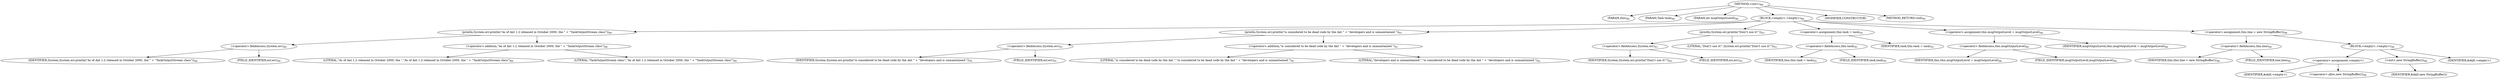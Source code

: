 digraph "&lt;init&gt;" {  
"22" [label = <(METHOD,&lt;init&gt;)<SUB>88</SUB>> ]
"4" [label = <(PARAM,this)<SUB>88</SUB>> ]
"23" [label = <(PARAM,Task task)<SUB>88</SUB>> ]
"24" [label = <(PARAM,int msgOutputLevel)<SUB>88</SUB>> ]
"25" [label = <(BLOCK,&lt;empty&gt;,&lt;empty&gt;)<SUB>88</SUB>> ]
"26" [label = <(println,System.err.println(&quot;As of Ant 1.2 released in October 2000, the &quot; + &quot;TaskOutputStream class&quot;))<SUB>89</SUB>> ]
"27" [label = <(&lt;operator&gt;.fieldAccess,System.err)<SUB>89</SUB>> ]
"28" [label = <(IDENTIFIER,System,System.err.println(&quot;As of Ant 1.2 released in October 2000, the &quot; + &quot;TaskOutputStream class&quot;))<SUB>89</SUB>> ]
"29" [label = <(FIELD_IDENTIFIER,err,err)<SUB>89</SUB>> ]
"30" [label = <(&lt;operator&gt;.addition,&quot;As of Ant 1.2 released in October 2000, the &quot; + &quot;TaskOutputStream class&quot;)<SUB>89</SUB>> ]
"31" [label = <(LITERAL,&quot;As of Ant 1.2 released in October 2000, the &quot;,&quot;As of Ant 1.2 released in October 2000, the &quot; + &quot;TaskOutputStream class&quot;)<SUB>89</SUB>> ]
"32" [label = <(LITERAL,&quot;TaskOutputStream class&quot;,&quot;As of Ant 1.2 released in October 2000, the &quot; + &quot;TaskOutputStream class&quot;)<SUB>90</SUB>> ]
"33" [label = <(println,System.err.println(&quot;is considered to be dead code by the Ant &quot; + &quot;developers and is unmaintained.&quot;))<SUB>91</SUB>> ]
"34" [label = <(&lt;operator&gt;.fieldAccess,System.err)<SUB>91</SUB>> ]
"35" [label = <(IDENTIFIER,System,System.err.println(&quot;is considered to be dead code by the Ant &quot; + &quot;developers and is unmaintained.&quot;))<SUB>91</SUB>> ]
"36" [label = <(FIELD_IDENTIFIER,err,err)<SUB>91</SUB>> ]
"37" [label = <(&lt;operator&gt;.addition,&quot;is considered to be dead code by the Ant &quot; + &quot;developers and is unmaintained.&quot;)<SUB>91</SUB>> ]
"38" [label = <(LITERAL,&quot;is considered to be dead code by the Ant &quot;,&quot;is considered to be dead code by the Ant &quot; + &quot;developers and is unmaintained.&quot;)<SUB>91</SUB>> ]
"39" [label = <(LITERAL,&quot;developers and is unmaintained.&quot;,&quot;is considered to be dead code by the Ant &quot; + &quot;developers and is unmaintained.&quot;)<SUB>92</SUB>> ]
"40" [label = <(println,System.err.println(&quot;Don\'t use it!&quot;))<SUB>93</SUB>> ]
"41" [label = <(&lt;operator&gt;.fieldAccess,System.err)<SUB>93</SUB>> ]
"42" [label = <(IDENTIFIER,System,System.err.println(&quot;Don\'t use it!&quot;))<SUB>93</SUB>> ]
"43" [label = <(FIELD_IDENTIFIER,err,err)<SUB>93</SUB>> ]
"44" [label = <(LITERAL,&quot;Don\'t use it!&quot;,System.err.println(&quot;Don\'t use it!&quot;))<SUB>93</SUB>> ]
"45" [label = <(&lt;operator&gt;.assignment,this.task = task)<SUB>95</SUB>> ]
"46" [label = <(&lt;operator&gt;.fieldAccess,this.task)<SUB>95</SUB>> ]
"3" [label = <(IDENTIFIER,this,this.task = task)<SUB>95</SUB>> ]
"47" [label = <(FIELD_IDENTIFIER,task,task)<SUB>95</SUB>> ]
"48" [label = <(IDENTIFIER,task,this.task = task)<SUB>95</SUB>> ]
"49" [label = <(&lt;operator&gt;.assignment,this.msgOutputLevel = msgOutputLevel)<SUB>96</SUB>> ]
"50" [label = <(&lt;operator&gt;.fieldAccess,this.msgOutputLevel)<SUB>96</SUB>> ]
"5" [label = <(IDENTIFIER,this,this.msgOutputLevel = msgOutputLevel)<SUB>96</SUB>> ]
"51" [label = <(FIELD_IDENTIFIER,msgOutputLevel,msgOutputLevel)<SUB>96</SUB>> ]
"52" [label = <(IDENTIFIER,msgOutputLevel,this.msgOutputLevel = msgOutputLevel)<SUB>96</SUB>> ]
"53" [label = <(&lt;operator&gt;.assignment,this.line = new StringBuffer())<SUB>98</SUB>> ]
"54" [label = <(&lt;operator&gt;.fieldAccess,this.line)<SUB>98</SUB>> ]
"55" [label = <(IDENTIFIER,this,this.line = new StringBuffer())<SUB>98</SUB>> ]
"56" [label = <(FIELD_IDENTIFIER,line,line)<SUB>98</SUB>> ]
"57" [label = <(BLOCK,&lt;empty&gt;,&lt;empty&gt;)<SUB>98</SUB>> ]
"58" [label = <(&lt;operator&gt;.assignment,&lt;empty&gt;)> ]
"59" [label = <(IDENTIFIER,$obj0,&lt;empty&gt;)> ]
"60" [label = <(&lt;operator&gt;.alloc,new StringBuffer())<SUB>98</SUB>> ]
"61" [label = <(&lt;init&gt;,new StringBuffer())<SUB>98</SUB>> ]
"62" [label = <(IDENTIFIER,$obj0,new StringBuffer())> ]
"63" [label = <(IDENTIFIER,$obj0,&lt;empty&gt;)> ]
"64" [label = <(MODIFIER,CONSTRUCTOR)> ]
"65" [label = <(METHOD_RETURN,void)<SUB>99</SUB>> ]
  "22" -> "4" 
  "22" -> "23" 
  "22" -> "24" 
  "22" -> "25" 
  "22" -> "64" 
  "22" -> "65" 
  "25" -> "26" 
  "25" -> "33" 
  "25" -> "40" 
  "25" -> "45" 
  "25" -> "49" 
  "25" -> "53" 
  "26" -> "27" 
  "26" -> "30" 
  "27" -> "28" 
  "27" -> "29" 
  "30" -> "31" 
  "30" -> "32" 
  "33" -> "34" 
  "33" -> "37" 
  "34" -> "35" 
  "34" -> "36" 
  "37" -> "38" 
  "37" -> "39" 
  "40" -> "41" 
  "40" -> "44" 
  "41" -> "42" 
  "41" -> "43" 
  "45" -> "46" 
  "45" -> "48" 
  "46" -> "3" 
  "46" -> "47" 
  "49" -> "50" 
  "49" -> "52" 
  "50" -> "5" 
  "50" -> "51" 
  "53" -> "54" 
  "53" -> "57" 
  "54" -> "55" 
  "54" -> "56" 
  "57" -> "58" 
  "57" -> "61" 
  "57" -> "63" 
  "58" -> "59" 
  "58" -> "60" 
  "61" -> "62" 
}
